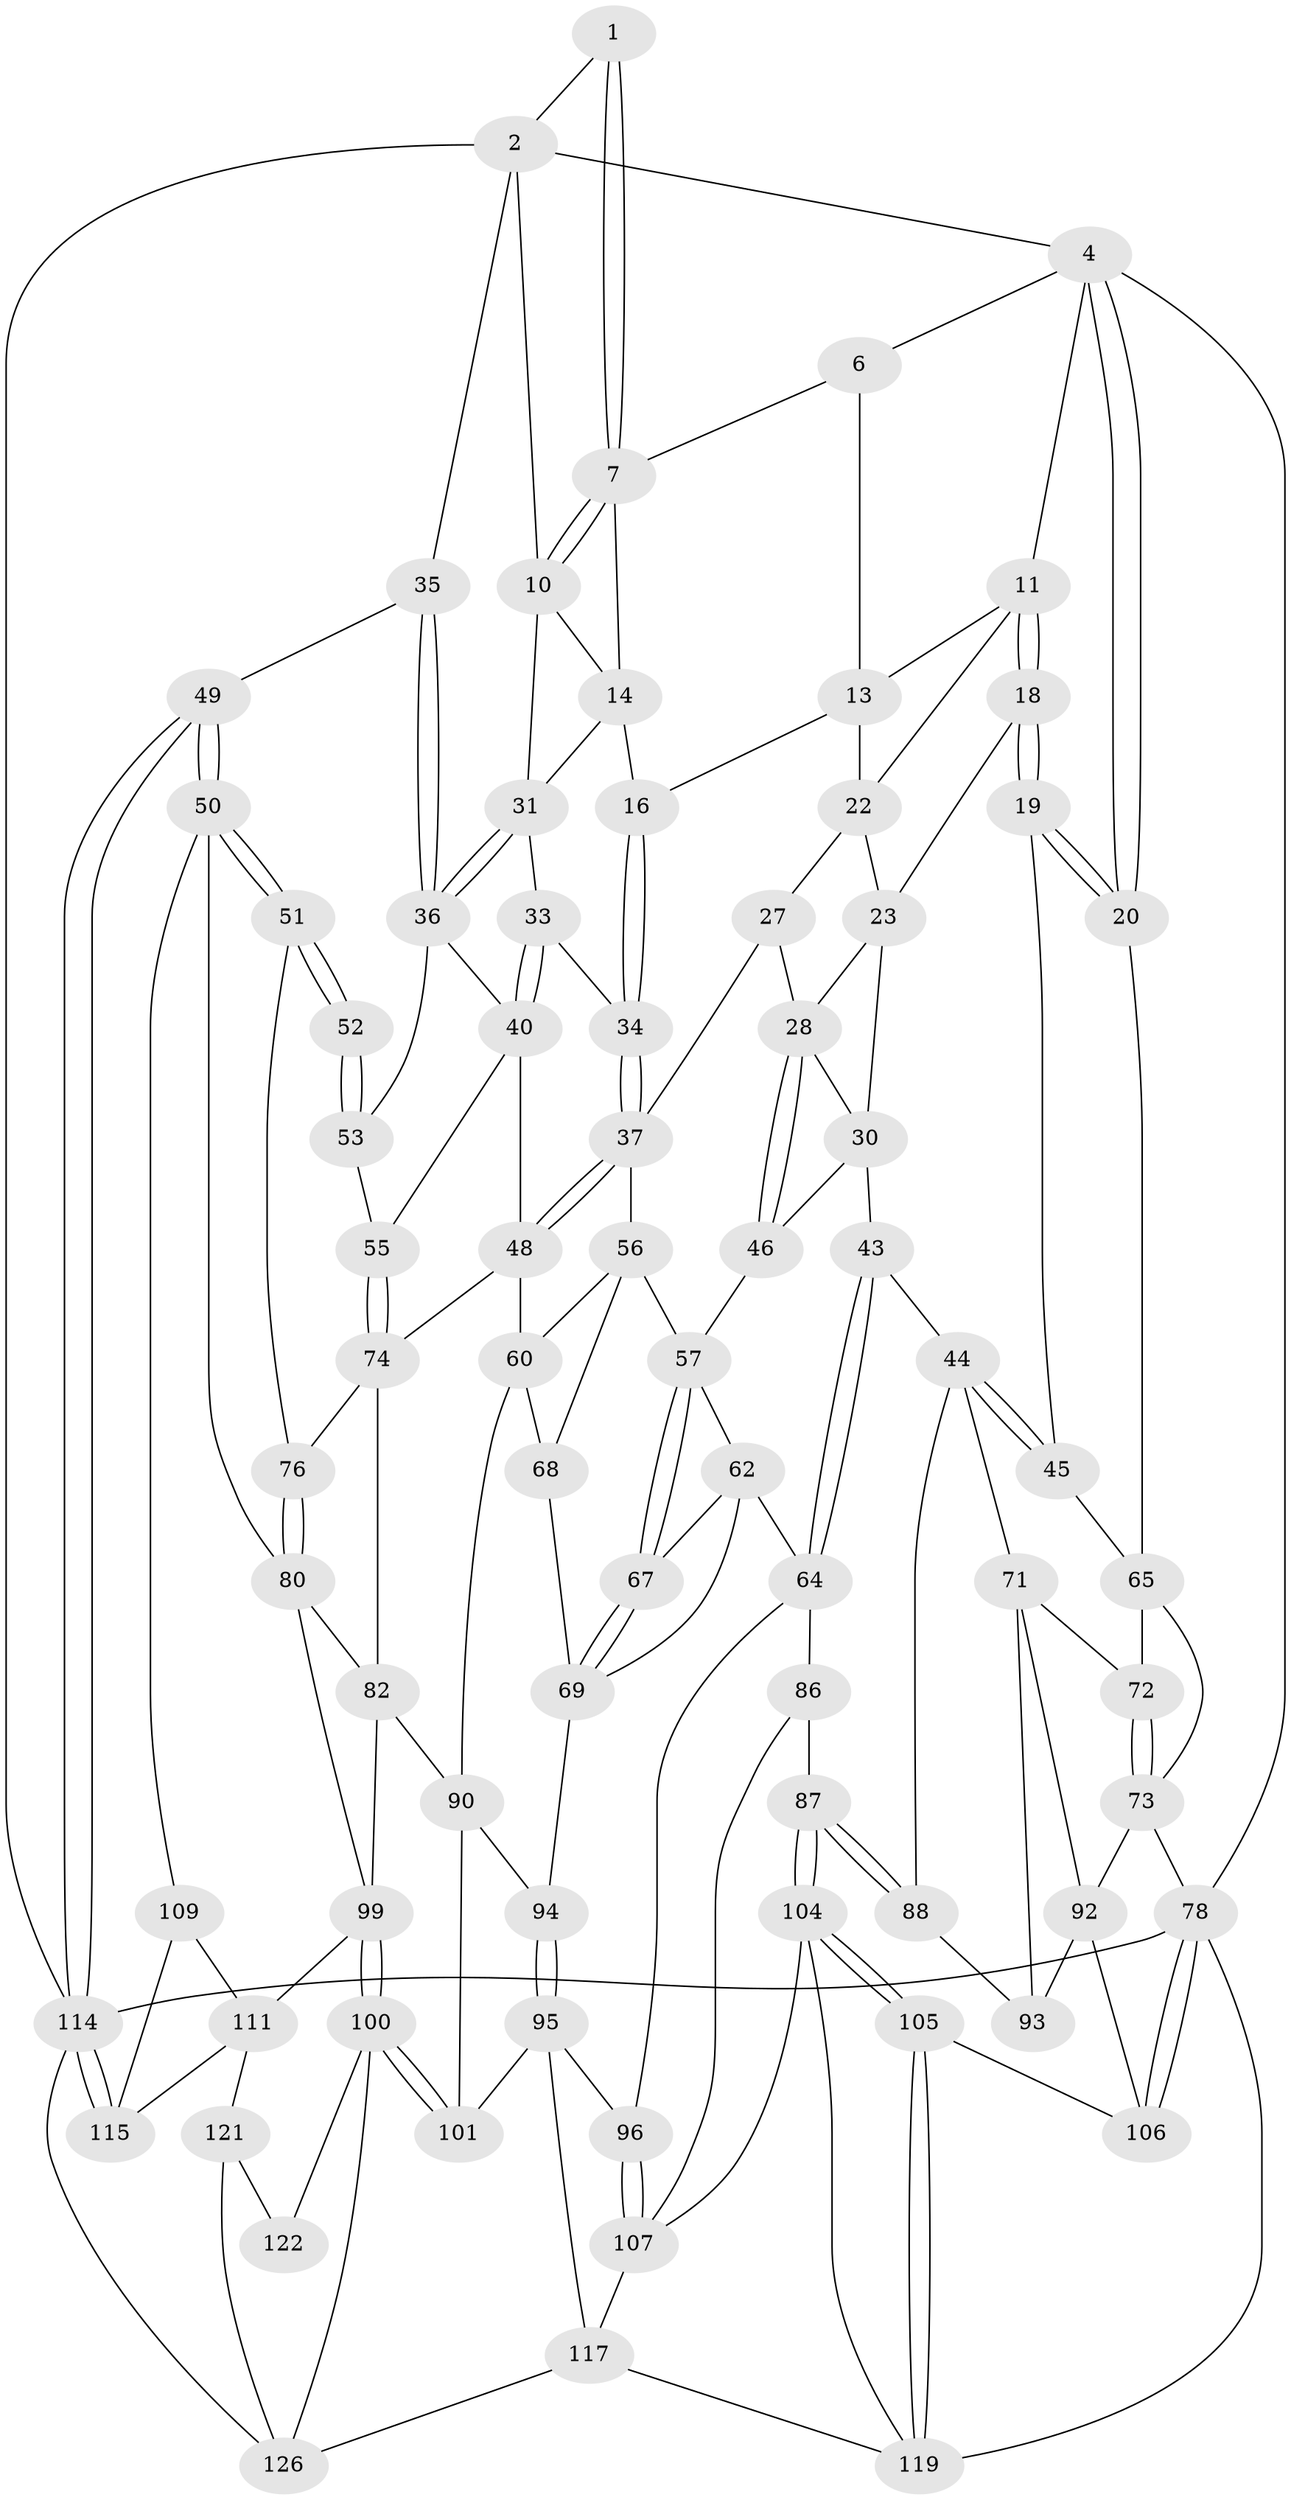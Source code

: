 // original degree distribution, {3: 0.015625, 4: 0.2421875, 6: 0.2265625, 5: 0.515625}
// Generated by graph-tools (version 1.1) at 2025/42/03/06/25 10:42:33]
// undirected, 78 vertices, 174 edges
graph export_dot {
graph [start="1"]
  node [color=gray90,style=filled];
  1 [pos="+0.8151191833867084+0"];
  2 [pos="+1+0",super="+3"];
  4 [pos="+0+0",super="+5"];
  6 [pos="+0.7059159244104556+0",super="+9"];
  7 [pos="+0.8481757781034722+0.11016077581330802",super="+8"];
  10 [pos="+0.9061569466607655+0.17544717118400227",super="+21"];
  11 [pos="+0.274536394622254+0",super="+12"];
  13 [pos="+0.6150843110732425+0.11112605698907721",super="+17"];
  14 [pos="+0.7153710073556028+0.2272019616596188",super="+15"];
  16 [pos="+0.6759019981112327+0.26520825982879037"];
  18 [pos="+0.15639727560986882+0.23302902432595982",super="+25"];
  19 [pos="+0+0.2607664984204372",super="+41"];
  20 [pos="+0+0.23960617287188948"];
  22 [pos="+0.3764099937076129+0.05293947445675886",super="+26"];
  23 [pos="+0.3652796918839975+0.1379118639370415",super="+24"];
  27 [pos="+0.49056793855546404+0.36016611884521416"];
  28 [pos="+0.48008129288808105+0.3641996387047514",super="+29"];
  30 [pos="+0.33112686842680455+0.3468017549368571",super="+42"];
  31 [pos="+0.9348664097632047+0.21477353855515566",super="+32"];
  33 [pos="+0.7860753603169874+0.3652575068546592"];
  34 [pos="+0.690252914042035+0.3509109488133538"];
  35 [pos="+1+0.2715256213311815"];
  36 [pos="+0.9683521965765479+0.246752689842261",super="+39"];
  37 [pos="+0.6317003071355887+0.4160247478309081",super="+38"];
  40 [pos="+0.8308408006696637+0.38099214841167434",super="+47"];
  43 [pos="+0.22614584979110144+0.528961493552497"];
  44 [pos="+0.22113250056636294+0.5294764271903626",super="+70"];
  45 [pos="+0.14410976502184888+0.4486732161724607"];
  46 [pos="+0.4418765199461277+0.388353913862787"];
  48 [pos="+0.6960789618236163+0.5110247041334705",super="+59"];
  49 [pos="+1+0.6431666226090803"];
  50 [pos="+1+0.6402318091277511",super="+102"];
  51 [pos="+1+0.5884426351259882"];
  52 [pos="+1+0.5510887756069486"];
  53 [pos="+0.9374578892262149+0.43881526521547287",super="+54"];
  55 [pos="+0.8341508360916836+0.49705143141544506"];
  56 [pos="+0.556922415654124+0.5191870718065784",super="+61"];
  57 [pos="+0.5321036585853613+0.522793572377373",super="+58"];
  60 [pos="+0.6773102568241904+0.5733002617412939",super="+83"];
  62 [pos="+0.43215812109738627+0.5061469759034529",super="+63"];
  64 [pos="+0.330754160061316+0.5817771580691282",super="+85"];
  65 [pos="+0.09331289155164946+0.46165749652452537",super="+66"];
  67 [pos="+0.4976615673959243+0.5870177814720646"];
  68 [pos="+0.5500490242531588+0.5952672905964139"];
  69 [pos="+0.5051140862975053+0.6183069127647963",super="+84"];
  71 [pos="+0.0733745734254201+0.6103591902254224",super="+91"];
  72 [pos="+0.02943883800969138+0.5105066759585288"];
  73 [pos="+0+0.5361222170439688",super="+77"];
  74 [pos="+0.8334737154131484+0.5534873338821956",super="+75"];
  76 [pos="+0.8431576334763744+0.5693035267296347"];
  78 [pos="+0+0.8117374950746797",super="+79"];
  80 [pos="+0.8817133017317426+0.683321145122212",super="+81"];
  82 [pos="+0.7923548116712167+0.697073456631191",super="+89"];
  86 [pos="+0.23539166043901982+0.7157256125246505"];
  87 [pos="+0.20766503398057903+0.7061089288703335"];
  88 [pos="+0.19571788364165135+0.692735916291218"];
  90 [pos="+0.6313945116229857+0.6687680043336972",super="+97"];
  92 [pos="+0+0.6565180927986791",super="+98"];
  93 [pos="+0.10936043405168075+0.7101998662844106"];
  94 [pos="+0.49424675517224276+0.6803136549515937"];
  95 [pos="+0.44146865228780674+0.7451415850138524",super="+103"];
  96 [pos="+0.41818091663391316+0.7521802529889552"];
  99 [pos="+0.6918579269337295+0.8395748830551828",super="+112"];
  100 [pos="+0.6905889633522002+0.8416846349546665",super="+123"];
  101 [pos="+0.6888864452287559+0.8427805034021916"];
  104 [pos="+0.18340149924892493+0.8132176473906295",super="+113"];
  105 [pos="+0.07673655638545793+0.8046111155446556"];
  106 [pos="+0.07617830596836632+0.8038691997783338"];
  107 [pos="+0.35490070571236265+0.8684045218802801",super="+108"];
  109 [pos="+0.9366945709589944+0.765000965832187",super="+110"];
  111 [pos="+0.8670437413902163+0.8336157679033199",super="+120"];
  114 [pos="+1+1",super="+125"];
  115 [pos="+1+0.9822467007414839",super="+116"];
  117 [pos="+0.4927615677746537+1",super="+118"];
  119 [pos="+0.1116532179483859+1",super="+124"];
  121 [pos="+0.8321939362459371+0.9133137286625446",super="+127"];
  122 [pos="+0.7306382206794958+0.8710414869581639"];
  126 [pos="+1+1",super="+128"];
  1 -- 2;
  1 -- 7;
  1 -- 7;
  2 -- 10;
  2 -- 35;
  2 -- 4;
  2 -- 114;
  4 -- 20;
  4 -- 20;
  4 -- 78;
  4 -- 11;
  4 -- 6;
  6 -- 13;
  6 -- 7;
  7 -- 10;
  7 -- 10;
  7 -- 14;
  10 -- 14;
  10 -- 31;
  11 -- 18;
  11 -- 18;
  11 -- 13;
  11 -- 22;
  13 -- 16;
  13 -- 22;
  14 -- 16;
  14 -- 31;
  16 -- 34;
  16 -- 34;
  18 -- 19 [weight=2];
  18 -- 19;
  18 -- 23;
  19 -- 20;
  19 -- 20;
  19 -- 45;
  20 -- 65;
  22 -- 23;
  22 -- 27;
  23 -- 28;
  23 -- 30;
  27 -- 28;
  27 -- 37;
  28 -- 46;
  28 -- 46;
  28 -- 30;
  30 -- 46;
  30 -- 43;
  31 -- 36;
  31 -- 36;
  31 -- 33;
  33 -- 34;
  33 -- 40;
  33 -- 40;
  34 -- 37;
  34 -- 37;
  35 -- 36;
  35 -- 36;
  35 -- 49;
  36 -- 40;
  36 -- 53;
  37 -- 48;
  37 -- 48;
  37 -- 56;
  40 -- 48;
  40 -- 55;
  43 -- 44;
  43 -- 64;
  43 -- 64;
  44 -- 45;
  44 -- 45;
  44 -- 88;
  44 -- 71;
  45 -- 65;
  46 -- 57;
  48 -- 74;
  48 -- 60;
  49 -- 50;
  49 -- 50;
  49 -- 114;
  49 -- 114;
  50 -- 51;
  50 -- 51;
  50 -- 80;
  50 -- 109;
  51 -- 52;
  51 -- 52;
  51 -- 76;
  52 -- 53 [weight=2];
  52 -- 53;
  53 -- 55;
  55 -- 74;
  55 -- 74;
  56 -- 57;
  56 -- 60;
  56 -- 68;
  57 -- 67;
  57 -- 67;
  57 -- 62;
  60 -- 90;
  60 -- 68;
  62 -- 67;
  62 -- 64;
  62 -- 69;
  64 -- 96;
  64 -- 86;
  65 -- 72;
  65 -- 73;
  67 -- 69;
  67 -- 69;
  68 -- 69;
  69 -- 94;
  71 -- 72;
  71 -- 92;
  71 -- 93;
  72 -- 73;
  72 -- 73;
  73 -- 92;
  73 -- 78;
  74 -- 76;
  74 -- 82;
  76 -- 80;
  76 -- 80;
  78 -- 106;
  78 -- 106;
  78 -- 114;
  78 -- 119;
  80 -- 82;
  80 -- 99;
  82 -- 99;
  82 -- 90;
  86 -- 87;
  86 -- 107;
  87 -- 88;
  87 -- 88;
  87 -- 104;
  87 -- 104;
  88 -- 93;
  90 -- 101;
  90 -- 94;
  92 -- 106;
  92 -- 93;
  94 -- 95;
  94 -- 95;
  95 -- 96;
  95 -- 117;
  95 -- 101;
  96 -- 107;
  96 -- 107;
  99 -- 100;
  99 -- 100;
  99 -- 111;
  100 -- 101;
  100 -- 101;
  100 -- 122;
  100 -- 126;
  104 -- 105;
  104 -- 105;
  104 -- 119;
  104 -- 107;
  105 -- 106;
  105 -- 119;
  105 -- 119;
  107 -- 117;
  109 -- 111;
  109 -- 115 [weight=2];
  111 -- 121;
  111 -- 115;
  114 -- 115;
  114 -- 115;
  114 -- 126;
  117 -- 119;
  117 -- 126;
  121 -- 122 [weight=2];
  121 -- 126;
}
